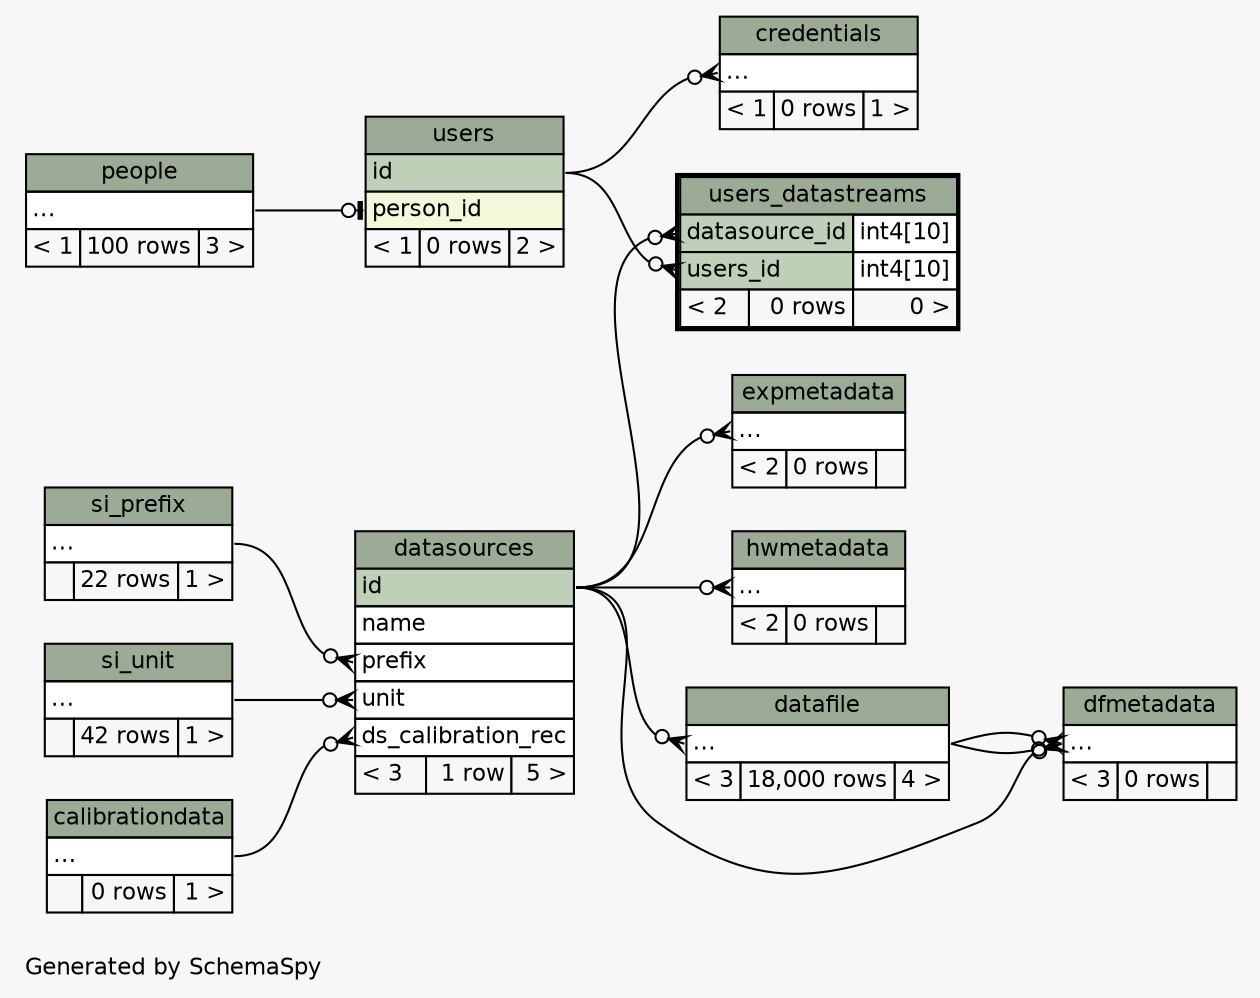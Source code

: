 // dot 2.32.0 on Windows 7 6.1
// SchemaSpy rev 590
digraph "twoDegreesRelationshipsDiagram" {
  graph [
    rankdir="RL"
    bgcolor="#f7f7f7"
    label="\nGenerated by SchemaSpy"
    labeljust="l"
    nodesep="0.18"
    ranksep="0.46"
    fontname="Helvetica"
    fontsize="11"
  ];
  node [
    fontname="Helvetica"
    fontsize="11"
    shape="plaintext"
  ];
  edge [
    arrowsize="0.8"
  ];
  "credentials":"elipses":w -> "users":"id":e [arrowhead=none dir=back arrowtail=crowodot];
  "datafile":"elipses":w -> "datasources":"id":e [arrowhead=none dir=back arrowtail=crowodot];
  "datasources":"ds_calibration_rec":w -> "calibrationdata":"elipses":e [arrowhead=none dir=back arrowtail=crowodot];
  "datasources":"prefix":w -> "si_prefix":"elipses":e [arrowhead=none dir=back arrowtail=crowodot];
  "datasources":"unit":w -> "si_unit":"elipses":e [arrowhead=none dir=back arrowtail=crowodot];
  "dfmetadata":"elipses":w -> "datasources":"id":e [arrowhead=none dir=back arrowtail=crowodot];
  "dfmetadata":"elipses":w -> "datafile":"elipses":e [arrowhead=none dir=back arrowtail=crowodot];
  "dfmetadata":"elipses":w -> "datafile":"elipses":e [arrowhead=none dir=back arrowtail=crowodot];
  "expmetadata":"elipses":w -> "datasources":"id":e [arrowhead=none dir=back arrowtail=crowodot];
  "hwmetadata":"elipses":w -> "datasources":"id":e [arrowhead=none dir=back arrowtail=crowodot];
  "users":"person_id":w -> "people":"elipses":e [arrowhead=none dir=back arrowtail=teeodot];
  "users_datastreams":"datasource_id":w -> "datasources":"id":e [arrowhead=none dir=back arrowtail=crowodot];
  "users_datastreams":"users_id":w -> "users":"id":e [arrowhead=none dir=back arrowtail=crowodot];
  "calibrationdata" [
    label=<
    <TABLE BORDER="0" CELLBORDER="1" CELLSPACING="0" BGCOLOR="#ffffff">
      <TR><TD COLSPAN="3" BGCOLOR="#9bab96" ALIGN="CENTER">calibrationdata</TD></TR>
      <TR><TD PORT="elipses" COLSPAN="3" ALIGN="LEFT">...</TD></TR>
      <TR><TD ALIGN="LEFT" BGCOLOR="#f7f7f7">  </TD><TD ALIGN="RIGHT" BGCOLOR="#f7f7f7">0 rows</TD><TD ALIGN="RIGHT" BGCOLOR="#f7f7f7">1 &gt;</TD></TR>
    </TABLE>>
    URL="calibrationdata.html"
    tooltip="calibrationdata"
  ];
  "credentials" [
    label=<
    <TABLE BORDER="0" CELLBORDER="1" CELLSPACING="0" BGCOLOR="#ffffff">
      <TR><TD COLSPAN="3" BGCOLOR="#9bab96" ALIGN="CENTER">credentials</TD></TR>
      <TR><TD PORT="elipses" COLSPAN="3" ALIGN="LEFT">...</TD></TR>
      <TR><TD ALIGN="LEFT" BGCOLOR="#f7f7f7">&lt; 1</TD><TD ALIGN="RIGHT" BGCOLOR="#f7f7f7">0 rows</TD><TD ALIGN="RIGHT" BGCOLOR="#f7f7f7">1 &gt;</TD></TR>
    </TABLE>>
    URL="credentials.html"
    tooltip="credentials"
  ];
  "datafile" [
    label=<
    <TABLE BORDER="0" CELLBORDER="1" CELLSPACING="0" BGCOLOR="#ffffff">
      <TR><TD COLSPAN="3" BGCOLOR="#9bab96" ALIGN="CENTER">datafile</TD></TR>
      <TR><TD PORT="elipses" COLSPAN="3" ALIGN="LEFT">...</TD></TR>
      <TR><TD ALIGN="LEFT" BGCOLOR="#f7f7f7">&lt; 3</TD><TD ALIGN="RIGHT" BGCOLOR="#f7f7f7">18,000 rows</TD><TD ALIGN="RIGHT" BGCOLOR="#f7f7f7">4 &gt;</TD></TR>
    </TABLE>>
    URL="datafile.html"
    tooltip="datafile"
  ];
  "datasources" [
    label=<
    <TABLE BORDER="0" CELLBORDER="1" CELLSPACING="0" BGCOLOR="#ffffff">
      <TR><TD COLSPAN="3" BGCOLOR="#9bab96" ALIGN="CENTER">datasources</TD></TR>
      <TR><TD PORT="id" COLSPAN="3" BGCOLOR="#bed1b8" ALIGN="LEFT">id</TD></TR>
      <TR><TD PORT="name" COLSPAN="3" ALIGN="LEFT">name</TD></TR>
      <TR><TD PORT="prefix" COLSPAN="3" ALIGN="LEFT">prefix</TD></TR>
      <TR><TD PORT="unit" COLSPAN="3" ALIGN="LEFT">unit</TD></TR>
      <TR><TD PORT="ds_calibration_rec" COLSPAN="3" ALIGN="LEFT">ds_calibration_rec</TD></TR>
      <TR><TD ALIGN="LEFT" BGCOLOR="#f7f7f7">&lt; 3</TD><TD ALIGN="RIGHT" BGCOLOR="#f7f7f7">1 row</TD><TD ALIGN="RIGHT" BGCOLOR="#f7f7f7">5 &gt;</TD></TR>
    </TABLE>>
    URL="datasources.html"
    tooltip="datasources"
  ];
  "dfmetadata" [
    label=<
    <TABLE BORDER="0" CELLBORDER="1" CELLSPACING="0" BGCOLOR="#ffffff">
      <TR><TD COLSPAN="3" BGCOLOR="#9bab96" ALIGN="CENTER">dfmetadata</TD></TR>
      <TR><TD PORT="elipses" COLSPAN="3" ALIGN="LEFT">...</TD></TR>
      <TR><TD ALIGN="LEFT" BGCOLOR="#f7f7f7">&lt; 3</TD><TD ALIGN="RIGHT" BGCOLOR="#f7f7f7">0 rows</TD><TD ALIGN="RIGHT" BGCOLOR="#f7f7f7">  </TD></TR>
    </TABLE>>
    URL="dfmetadata.html"
    tooltip="dfmetadata"
  ];
  "expmetadata" [
    label=<
    <TABLE BORDER="0" CELLBORDER="1" CELLSPACING="0" BGCOLOR="#ffffff">
      <TR><TD COLSPAN="3" BGCOLOR="#9bab96" ALIGN="CENTER">expmetadata</TD></TR>
      <TR><TD PORT="elipses" COLSPAN="3" ALIGN="LEFT">...</TD></TR>
      <TR><TD ALIGN="LEFT" BGCOLOR="#f7f7f7">&lt; 2</TD><TD ALIGN="RIGHT" BGCOLOR="#f7f7f7">0 rows</TD><TD ALIGN="RIGHT" BGCOLOR="#f7f7f7">  </TD></TR>
    </TABLE>>
    URL="expmetadata.html"
    tooltip="expmetadata"
  ];
  "hwmetadata" [
    label=<
    <TABLE BORDER="0" CELLBORDER="1" CELLSPACING="0" BGCOLOR="#ffffff">
      <TR><TD COLSPAN="3" BGCOLOR="#9bab96" ALIGN="CENTER">hwmetadata</TD></TR>
      <TR><TD PORT="elipses" COLSPAN="3" ALIGN="LEFT">...</TD></TR>
      <TR><TD ALIGN="LEFT" BGCOLOR="#f7f7f7">&lt; 2</TD><TD ALIGN="RIGHT" BGCOLOR="#f7f7f7">0 rows</TD><TD ALIGN="RIGHT" BGCOLOR="#f7f7f7">  </TD></TR>
    </TABLE>>
    URL="hwmetadata.html"
    tooltip="hwmetadata"
  ];
  "people" [
    label=<
    <TABLE BORDER="0" CELLBORDER="1" CELLSPACING="0" BGCOLOR="#ffffff">
      <TR><TD COLSPAN="3" BGCOLOR="#9bab96" ALIGN="CENTER">people</TD></TR>
      <TR><TD PORT="elipses" COLSPAN="3" ALIGN="LEFT">...</TD></TR>
      <TR><TD ALIGN="LEFT" BGCOLOR="#f7f7f7">&lt; 1</TD><TD ALIGN="RIGHT" BGCOLOR="#f7f7f7">100 rows</TD><TD ALIGN="RIGHT" BGCOLOR="#f7f7f7">3 &gt;</TD></TR>
    </TABLE>>
    URL="people.html"
    tooltip="people"
  ];
  "si_prefix" [
    label=<
    <TABLE BORDER="0" CELLBORDER="1" CELLSPACING="0" BGCOLOR="#ffffff">
      <TR><TD COLSPAN="3" BGCOLOR="#9bab96" ALIGN="CENTER">si_prefix</TD></TR>
      <TR><TD PORT="elipses" COLSPAN="3" ALIGN="LEFT">...</TD></TR>
      <TR><TD ALIGN="LEFT" BGCOLOR="#f7f7f7">  </TD><TD ALIGN="RIGHT" BGCOLOR="#f7f7f7">22 rows</TD><TD ALIGN="RIGHT" BGCOLOR="#f7f7f7">1 &gt;</TD></TR>
    </TABLE>>
    URL="si_prefix.html"
    tooltip="si_prefix"
  ];
  "si_unit" [
    label=<
    <TABLE BORDER="0" CELLBORDER="1" CELLSPACING="0" BGCOLOR="#ffffff">
      <TR><TD COLSPAN="3" BGCOLOR="#9bab96" ALIGN="CENTER">si_unit</TD></TR>
      <TR><TD PORT="elipses" COLSPAN="3" ALIGN="LEFT">...</TD></TR>
      <TR><TD ALIGN="LEFT" BGCOLOR="#f7f7f7">  </TD><TD ALIGN="RIGHT" BGCOLOR="#f7f7f7">42 rows</TD><TD ALIGN="RIGHT" BGCOLOR="#f7f7f7">1 &gt;</TD></TR>
    </TABLE>>
    URL="si_unit.html"
    tooltip="si_unit"
  ];
  "users" [
    label=<
    <TABLE BORDER="0" CELLBORDER="1" CELLSPACING="0" BGCOLOR="#ffffff">
      <TR><TD COLSPAN="3" BGCOLOR="#9bab96" ALIGN="CENTER">users</TD></TR>
      <TR><TD PORT="id" COLSPAN="3" BGCOLOR="#bed1b8" ALIGN="LEFT">id</TD></TR>
      <TR><TD PORT="person_id" COLSPAN="3" BGCOLOR="#f4f7da" ALIGN="LEFT">person_id</TD></TR>
      <TR><TD ALIGN="LEFT" BGCOLOR="#f7f7f7">&lt; 1</TD><TD ALIGN="RIGHT" BGCOLOR="#f7f7f7">0 rows</TD><TD ALIGN="RIGHT" BGCOLOR="#f7f7f7">2 &gt;</TD></TR>
    </TABLE>>
    URL="users.html"
    tooltip="users"
  ];
  "users_datastreams" [
    label=<
    <TABLE BORDER="2" CELLBORDER="1" CELLSPACING="0" BGCOLOR="#ffffff">
      <TR><TD COLSPAN="3" BGCOLOR="#9bab96" ALIGN="CENTER">users_datastreams</TD></TR>
      <TR><TD PORT="datasource_id" COLSPAN="2" BGCOLOR="#bed1b8" ALIGN="LEFT">datasource_id</TD><TD PORT="datasource_id.type" ALIGN="LEFT">int4[10]</TD></TR>
      <TR><TD PORT="users_id" COLSPAN="2" BGCOLOR="#bed1b8" ALIGN="LEFT">users_id</TD><TD PORT="users_id.type" ALIGN="LEFT">int4[10]</TD></TR>
      <TR><TD ALIGN="LEFT" BGCOLOR="#f7f7f7">&lt; 2</TD><TD ALIGN="RIGHT" BGCOLOR="#f7f7f7">0 rows</TD><TD ALIGN="RIGHT" BGCOLOR="#f7f7f7">0 &gt;</TD></TR>
    </TABLE>>
    URL="users_datastreams.html"
    tooltip="users_datastreams"
  ];
}
